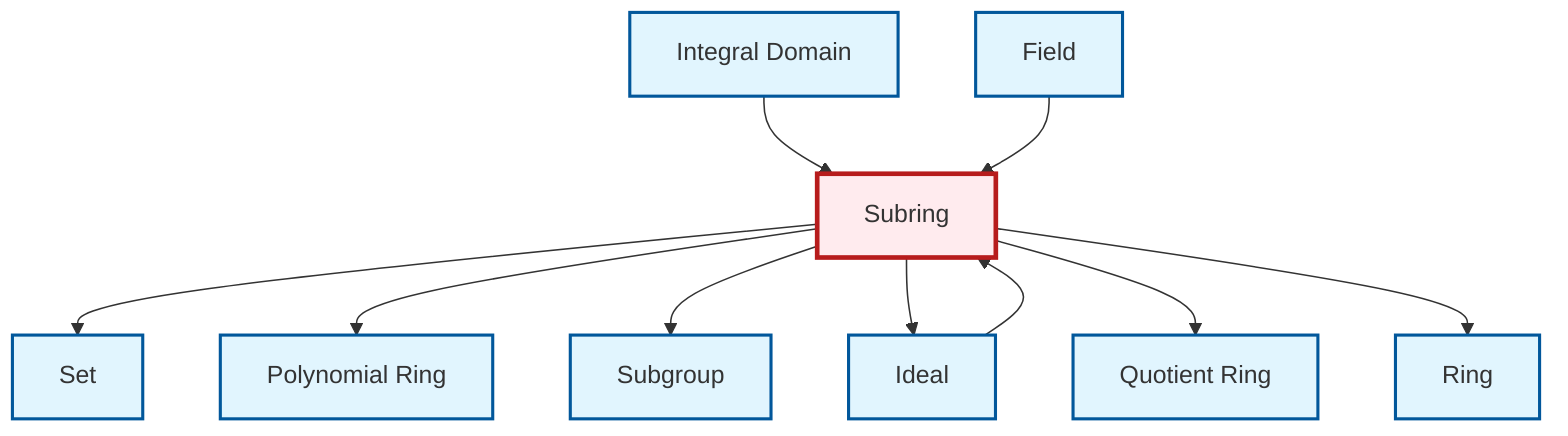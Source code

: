 graph TD
    classDef definition fill:#e1f5fe,stroke:#01579b,stroke-width:2px
    classDef theorem fill:#f3e5f5,stroke:#4a148c,stroke-width:2px
    classDef axiom fill:#fff3e0,stroke:#e65100,stroke-width:2px
    classDef example fill:#e8f5e9,stroke:#1b5e20,stroke-width:2px
    classDef current fill:#ffebee,stroke:#b71c1c,stroke-width:3px
    def-subring["Subring"]:::definition
    def-set["Set"]:::definition
    def-polynomial-ring["Polynomial Ring"]:::definition
    def-ring["Ring"]:::definition
    def-field["Field"]:::definition
    def-ideal["Ideal"]:::definition
    def-integral-domain["Integral Domain"]:::definition
    def-subgroup["Subgroup"]:::definition
    def-quotient-ring["Quotient Ring"]:::definition
    def-integral-domain --> def-subring
    def-subring --> def-set
    def-subring --> def-polynomial-ring
    def-subring --> def-subgroup
    def-field --> def-subring
    def-subring --> def-ideal
    def-subring --> def-quotient-ring
    def-subring --> def-ring
    def-ideal --> def-subring
    class def-subring current